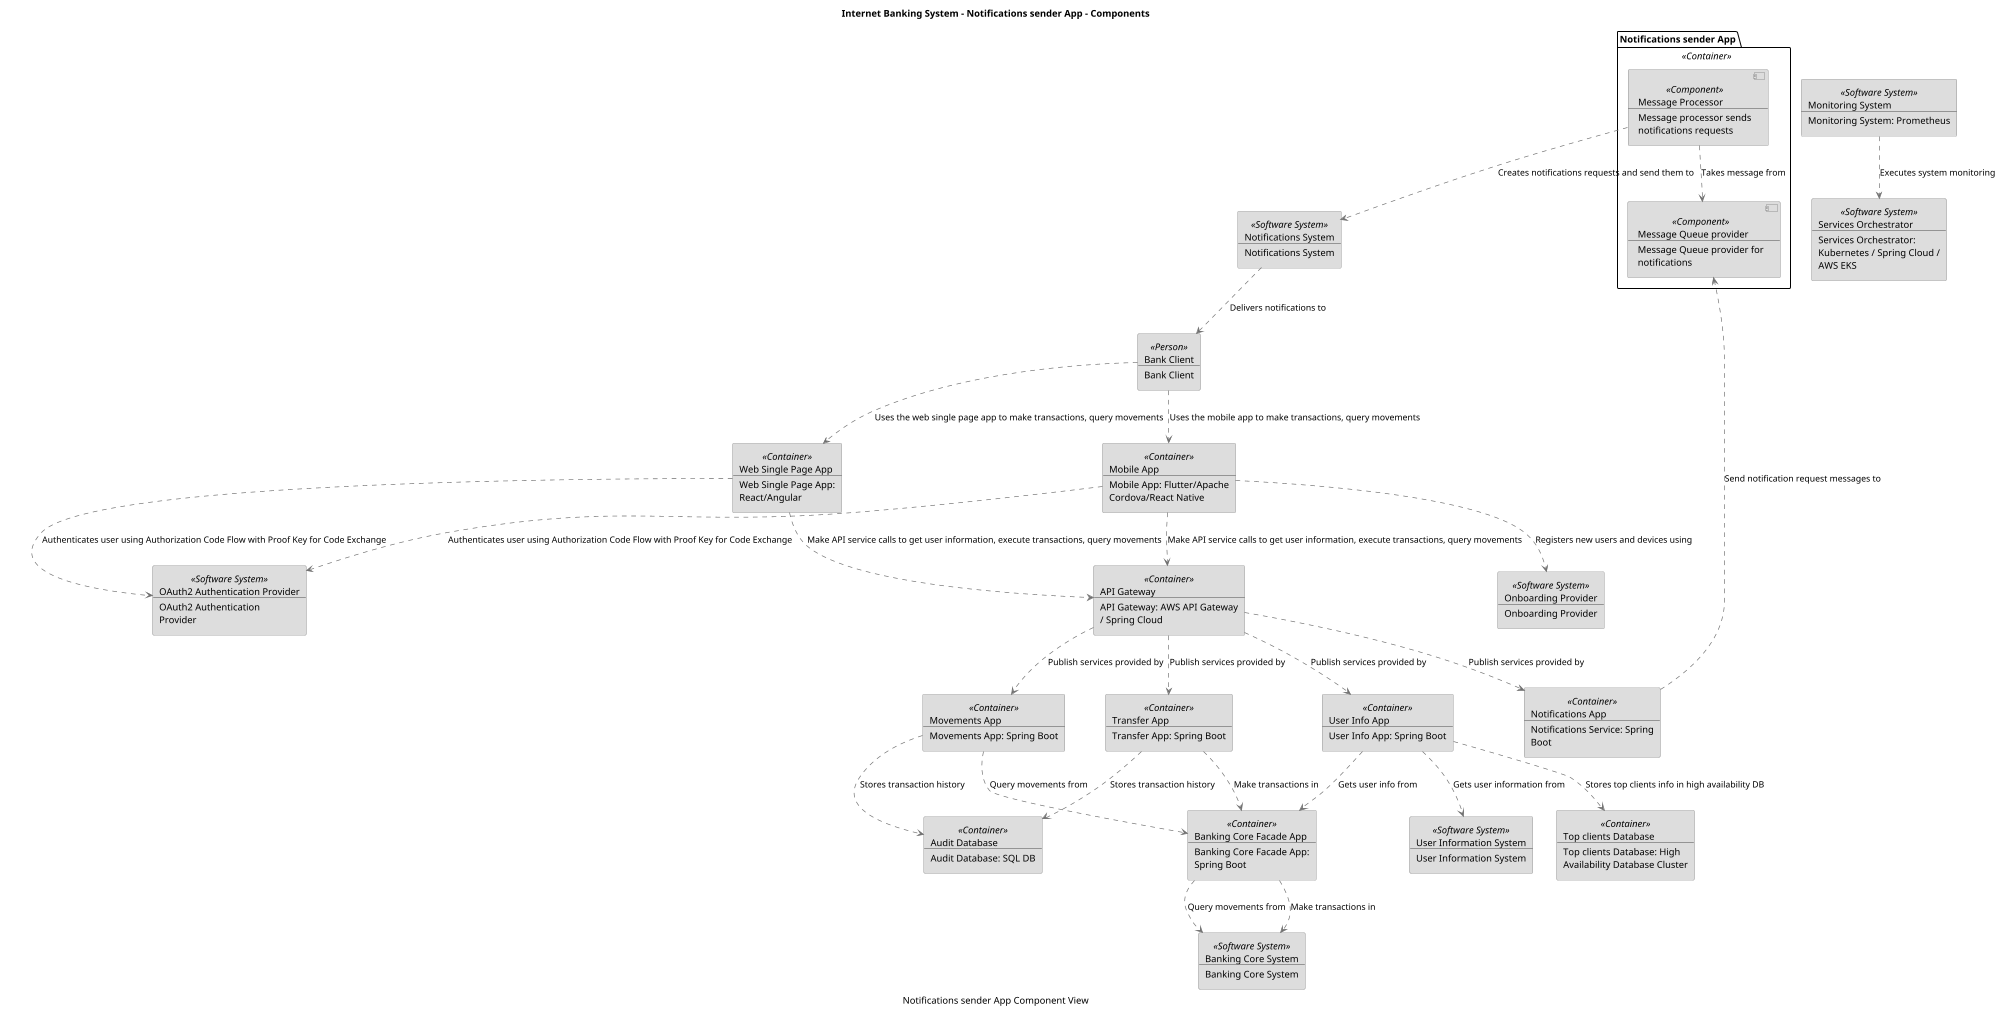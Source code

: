 @startuml(id=Notifications_sender_App_Component_View)
scale max 2000x2000
title Internet Banking System - Notifications sender App - Components
caption Notifications sender App Component View

skinparam {
  shadowing false
  arrowColor #707070
  actorBorderColor #707070
  componentBorderColor #707070
  rectangleBorderColor #707070
  noteBackgroundColor #ffffff
  noteBorderColor #707070
}
rectangle 29 <<Container>> #dddddd [
  API Gateway
  --
  API Gateway: AWS API Gateway
  / Spring Cloud
]
rectangle 25 <<Container>> #dddddd [
  Audit Database
  --
  Audit Database: SQL DB
]
rectangle 9 <<Person>> #dddddd [
  Bank Client
  --
  Bank Client
]
rectangle 33 <<Container>> #dddddd [
  Banking Core Facade App
  --
  Banking Core Facade App:
  Spring Boot
]
rectangle 1 <<Software System>> #dddddd [
  Banking Core System
  --
  Banking Core System
]
rectangle 24 <<Container>> #dddddd [
  Mobile App
  --
  Mobile App: Flutter/Apache
  Cordova/React Native
]
rectangle 8 <<Software System>> #dddddd [
  Monitoring System
  --
  Monitoring System: Prometheus
]
rectangle 31 <<Container>> #dddddd [
  Movements App
  --
  Movements App: Spring Boot
]
rectangle 27 <<Container>> #dddddd [
  Notifications App
  --
  Notifications Service: Spring
  Boot
]
rectangle 3 <<Software System>> #dddddd [
  Notifications System
  --
  Notifications System
]
rectangle 5 <<Software System>> #dddddd [
  OAuth2 Authentication Provider
  --
  OAuth2 Authentication
  Provider
]
rectangle 6 <<Software System>> #dddddd [
  Onboarding Provider
  --
  Onboarding Provider
]
rectangle 7 <<Software System>> #dddddd [
  Services Orchestrator
  --
  Services Orchestrator:
  Kubernetes / Spring Cloud /
  AWS EKS
]
rectangle 26 <<Container>> #dddddd [
  Top clients Database
  --
  Top clients Database: High
  Availability Database Cluster
]
rectangle 32 <<Container>> #dddddd [
  Transfer App
  --
  Transfer App: Spring Boot
]
rectangle 30 <<Container>> #dddddd [
  User Info App
  --
  User Info App: Spring Boot
]
rectangle 2 <<Software System>> #dddddd [
  User Information System
  --
  User Information System
]
rectangle 23 <<Container>> #dddddd [
  Web Single Page App
  --
  Web Single Page App:
  React/Angular
]
package "Notifications sender App" <<Container>> {
  component 95 <<Component>> #dddddd [
    Message Processor
    --
    Message processor sends
    notifications requests
  ]
  component 94 <<Component>> #dddddd [
    Message Queue provider
    --
    Message Queue provider for
    notifications
  ]
}
29 .[#707070].> 31 : Publish services provided by
29 .[#707070].> 27 : Publish services provided by
29 .[#707070].> 32 : Publish services provided by
29 .[#707070].> 30 : Publish services provided by
9 .[#707070].> 24 : Uses the mobile app to make transactions, query movements
9 .[#707070].> 23 : Uses the web single page app to make transactions, query movements
33 .[#707070].> 1 : Query movements from 
33 .[#707070].> 1 : Make transactions in 
95 .[#707070].> 94 : Takes message from
95 .[#707070].> 3 : Creates notifications requests and send them to
24 .[#707070].> 29 : Make API service calls to get user information, execute transactions, query movements
24 .[#707070].> 5 : Authenticates user using Authorization Code Flow with Proof Key for Code Exchange
24 .[#707070].> 6 : Registers new users and devices using
8 .[#707070].> 7 : Executes system monitoring
31 .[#707070].> 25 : Stores transaction history 
31 .[#707070].> 33 : Query movements from 
27 .[#707070].> 94 : Send notification request messages to
3 .[#707070].> 9 : Delivers notifications to
32 .[#707070].> 25 : Stores transaction history 
32 .[#707070].> 33 : Make transactions in 
30 .[#707070].> 33 : Gets user info from 
30 .[#707070].> 26 : Stores top clients info in high availability DB 
30 .[#707070].> 2 : Gets user information from 
23 .[#707070].> 29 : Make API service calls to get user information, execute transactions, query movements
23 .[#707070].> 5 : Authenticates user using Authorization Code Flow with Proof Key for Code Exchange
@enduml
